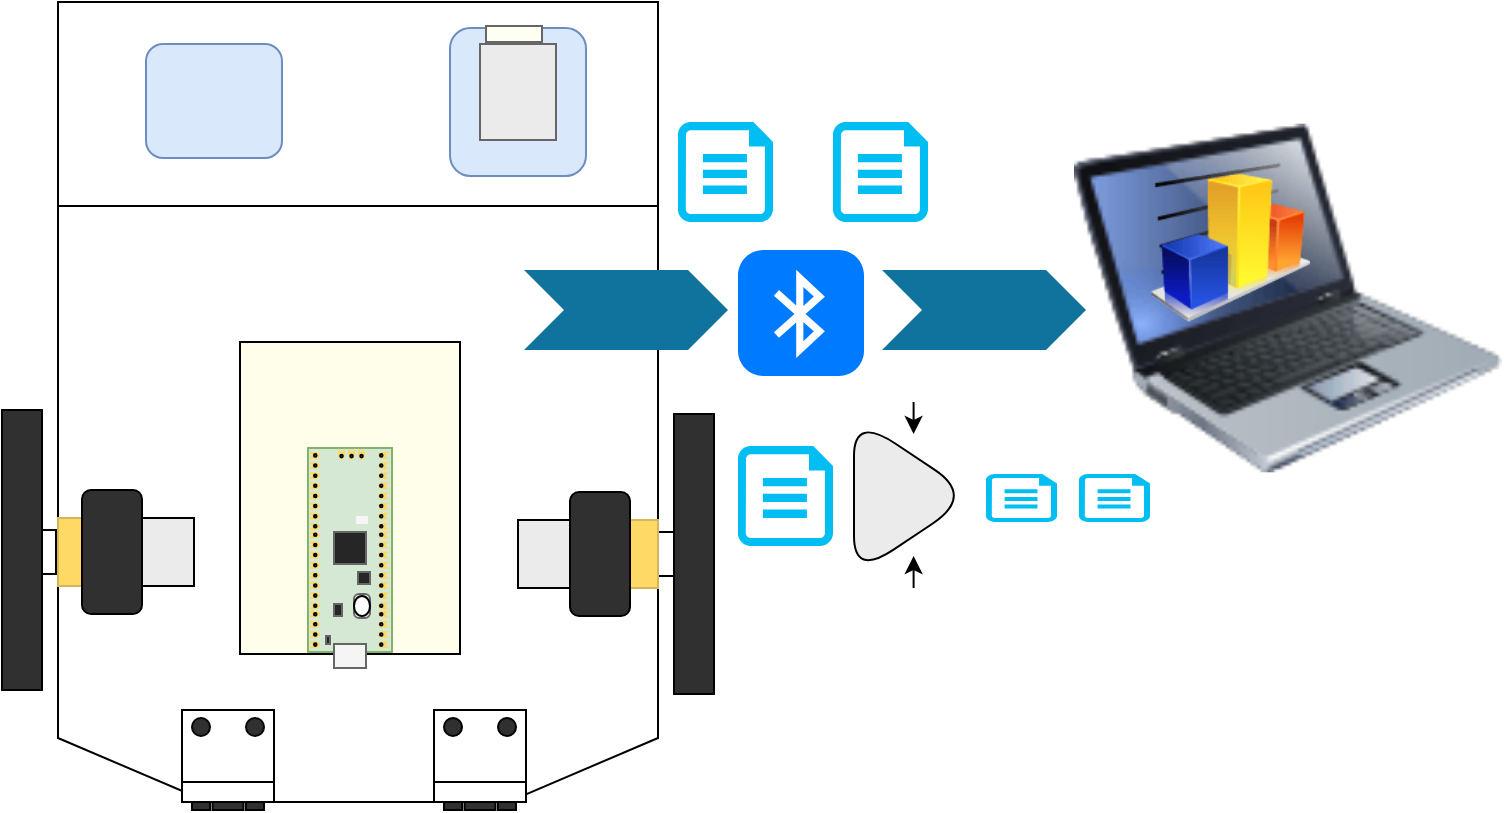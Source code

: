 <mxfile version="14.6.13" type="device"><diagram id="sT-3LZy_kY_JI6zMyxwn" name="Page-1"><mxGraphModel dx="1092" dy="983" grid="1" gridSize="10" guides="1" tooltips="1" connect="1" arrows="1" fold="1" page="1" pageScale="1" pageWidth="827" pageHeight="1169" math="0" shadow="0"><root><mxCell id="0"/><mxCell id="1" parent="0"/><mxCell id="1Crw5OABmUgFxvK7xLCm-779" value="" style="rounded=0;whiteSpace=wrap;html=1;" parent="1" vertex="1"><mxGeometry x="388" y="855" width="10" height="22" as="geometry"/></mxCell><mxCell id="1Crw5OABmUgFxvK7xLCm-780" value="" style="rounded=0;whiteSpace=wrap;html=1;" parent="1" vertex="1"><mxGeometry x="77" y="854" width="10" height="22" as="geometry"/></mxCell><mxCell id="1Crw5OABmUgFxvK7xLCm-11" value="" style="verticalLabelPosition=bottom;verticalAlign=top;html=1;shape=mxgraph.basic.polygon;polyCoords=[[0.25,0],[0.75,0],[1,0],[1,0.92],[0.75,1],[0.25,1],[0,0.92],[0,0]];polyline=0;" parent="1" vertex="1"><mxGeometry x="88" y="590" width="300" height="400" as="geometry"/></mxCell><mxCell id="1Crw5OABmUgFxvK7xLCm-775" value="" style="rounded=0;whiteSpace=wrap;html=1;fillColor=#EBEBEB;" parent="1" vertex="1"><mxGeometry x="318" y="849" width="52" height="34" as="geometry"/></mxCell><mxCell id="1Crw5OABmUgFxvK7xLCm-776" value="" style="rounded=0;whiteSpace=wrap;html=1;strokeColor=#d6b656;fillColor=#FFD966;" parent="1" vertex="1"><mxGeometry x="372" y="849" width="16" height="34" as="geometry"/></mxCell><mxCell id="1Crw5OABmUgFxvK7xLCm-777" value="" style="rounded=1;whiteSpace=wrap;html=1;fillColor=#303030;" parent="1" vertex="1"><mxGeometry x="344" y="835" width="30" height="62" as="geometry"/></mxCell><mxCell id="1Crw5OABmUgFxvK7xLCm-742" value="" style="rounded=0;whiteSpace=wrap;html=1;" parent="1" vertex="1"><mxGeometry x="88" y="590" width="300" height="102" as="geometry"/></mxCell><mxCell id="1Crw5OABmUgFxvK7xLCm-549" value="" style="rounded=0;whiteSpace=wrap;html=1;fillColor=#FFFEEB;" parent="1" vertex="1"><mxGeometry x="179" y="760" width="110" height="156" as="geometry"/></mxCell><mxCell id="1Crw5OABmUgFxvK7xLCm-550" value="" style="group" parent="1" vertex="1" connectable="0"><mxGeometry x="213" y="813" width="42" height="110.001" as="geometry"/></mxCell><mxCell id="1Crw5OABmUgFxvK7xLCm-551" value="" style="rounded=0;whiteSpace=wrap;html=1;direction=south;fillColor=#d5e8d4;strokeColor=#82b366;" parent="1Crw5OABmUgFxvK7xLCm-550" vertex="1"><mxGeometry y="0.001" width="42" height="102" as="geometry"/></mxCell><mxCell id="1Crw5OABmUgFxvK7xLCm-552" value="" style="rounded=0;whiteSpace=wrap;html=1;direction=south;fillColor=#f5f5f5;strokeColor=#666666;fontColor=#333333;" parent="1Crw5OABmUgFxvK7xLCm-550" vertex="1"><mxGeometry x="13" y="98.001" width="16" height="12" as="geometry"/></mxCell><mxCell id="1Crw5OABmUgFxvK7xLCm-553" value="" style="rounded=0;whiteSpace=wrap;html=1;direction=south;strokeColor=#666666;fontColor=#333333;fillColor=#262626;" parent="1Crw5OABmUgFxvK7xLCm-550" vertex="1"><mxGeometry x="13" y="42.001" width="16" height="16" as="geometry"/></mxCell><mxCell id="1Crw5OABmUgFxvK7xLCm-554" value="" style="rounded=1;whiteSpace=wrap;html=1;direction=south;fillColor=#f5f5f5;strokeColor=#666666;fontColor=#333333;arcSize=32;" parent="1Crw5OABmUgFxvK7xLCm-550" vertex="1"><mxGeometry x="23" y="73.001" width="8" height="12" as="geometry"/></mxCell><mxCell id="1Crw5OABmUgFxvK7xLCm-555" value="" style="ellipse;whiteSpace=wrap;html=1;rounded=1;fillColor=#ffffff;" parent="1Crw5OABmUgFxvK7xLCm-550" vertex="1"><mxGeometry x="23" y="74.001" width="8" height="10" as="geometry"/></mxCell><mxCell id="1Crw5OABmUgFxvK7xLCm-556" value="" style="group" parent="1Crw5OABmUgFxvK7xLCm-550" vertex="1" connectable="0"><mxGeometry x="35" y="2.001" width="6" height="98" as="geometry"/></mxCell><mxCell id="1Crw5OABmUgFxvK7xLCm-557" value="" style="group" parent="1Crw5OABmUgFxvK7xLCm-556" vertex="1" connectable="0"><mxGeometry width="6" height="3.379" as="geometry"/></mxCell><mxCell id="1Crw5OABmUgFxvK7xLCm-558" value="" style="group" parent="1Crw5OABmUgFxvK7xLCm-557" vertex="1" connectable="0"><mxGeometry width="6" height="3.379" as="geometry"/></mxCell><mxCell id="1Crw5OABmUgFxvK7xLCm-559" value="" style="shape=dataStorage;whiteSpace=wrap;html=1;fixedSize=1;rounded=1;size=2;strokeColor=none;fillColor=#FFD966;" parent="1Crw5OABmUgFxvK7xLCm-558" vertex="1"><mxGeometry width="6" height="3.379" as="geometry"/></mxCell><mxCell id="1Crw5OABmUgFxvK7xLCm-560" value="" style="ellipse;whiteSpace=wrap;html=1;aspect=fixed;rounded=1;fillColor=#FFD966;" parent="1Crw5OABmUgFxvK7xLCm-558" vertex="1"><mxGeometry x="1" y="1.056" width="1.267" height="1.267" as="geometry"/></mxCell><mxCell id="1Crw5OABmUgFxvK7xLCm-561" value="" style="group" parent="1Crw5OABmUgFxvK7xLCm-556" vertex="1" connectable="0"><mxGeometry y="5.069" width="6" height="3.379" as="geometry"/></mxCell><mxCell id="1Crw5OABmUgFxvK7xLCm-562" value="" style="group" parent="1Crw5OABmUgFxvK7xLCm-561" vertex="1" connectable="0"><mxGeometry width="6" height="3.379" as="geometry"/></mxCell><mxCell id="1Crw5OABmUgFxvK7xLCm-563" value="" style="shape=dataStorage;whiteSpace=wrap;html=1;fixedSize=1;rounded=1;size=2;strokeColor=none;fillColor=#FFD966;" parent="1Crw5OABmUgFxvK7xLCm-562" vertex="1"><mxGeometry width="6" height="3.379" as="geometry"/></mxCell><mxCell id="1Crw5OABmUgFxvK7xLCm-564" value="" style="ellipse;whiteSpace=wrap;html=1;aspect=fixed;rounded=1;fillColor=#FFD966;" parent="1Crw5OABmUgFxvK7xLCm-562" vertex="1"><mxGeometry x="1" y="1.056" width="1.267" height="1.267" as="geometry"/></mxCell><mxCell id="1Crw5OABmUgFxvK7xLCm-565" value="" style="group" parent="1Crw5OABmUgFxvK7xLCm-556" vertex="1" connectable="0"><mxGeometry y="10.138" width="6" height="3.379" as="geometry"/></mxCell><mxCell id="1Crw5OABmUgFxvK7xLCm-566" value="" style="group" parent="1Crw5OABmUgFxvK7xLCm-565" vertex="1" connectable="0"><mxGeometry width="6" height="3.379" as="geometry"/></mxCell><mxCell id="1Crw5OABmUgFxvK7xLCm-567" value="" style="shape=dataStorage;whiteSpace=wrap;html=1;fixedSize=1;rounded=1;size=2;strokeColor=none;fillColor=#FFD966;" parent="1Crw5OABmUgFxvK7xLCm-566" vertex="1"><mxGeometry width="6" height="3.379" as="geometry"/></mxCell><mxCell id="1Crw5OABmUgFxvK7xLCm-568" value="" style="ellipse;whiteSpace=wrap;html=1;aspect=fixed;rounded=1;fillColor=#FFD966;" parent="1Crw5OABmUgFxvK7xLCm-566" vertex="1"><mxGeometry x="1" y="1.056" width="1.267" height="1.267" as="geometry"/></mxCell><mxCell id="1Crw5OABmUgFxvK7xLCm-569" value="" style="group" parent="1Crw5OABmUgFxvK7xLCm-556" vertex="1" connectable="0"><mxGeometry y="15.207" width="6" height="3.379" as="geometry"/></mxCell><mxCell id="1Crw5OABmUgFxvK7xLCm-570" value="" style="group" parent="1Crw5OABmUgFxvK7xLCm-569" vertex="1" connectable="0"><mxGeometry width="6" height="3.379" as="geometry"/></mxCell><mxCell id="1Crw5OABmUgFxvK7xLCm-571" value="" style="shape=dataStorage;whiteSpace=wrap;html=1;fixedSize=1;rounded=1;size=2;strokeColor=none;fillColor=#FFD966;" parent="1Crw5OABmUgFxvK7xLCm-570" vertex="1"><mxGeometry width="6" height="3.379" as="geometry"/></mxCell><mxCell id="1Crw5OABmUgFxvK7xLCm-572" value="" style="ellipse;whiteSpace=wrap;html=1;aspect=fixed;rounded=1;fillColor=#FFD966;" parent="1Crw5OABmUgFxvK7xLCm-570" vertex="1"><mxGeometry x="1" y="1.056" width="1.267" height="1.267" as="geometry"/></mxCell><mxCell id="1Crw5OABmUgFxvK7xLCm-573" value="" style="group" parent="1Crw5OABmUgFxvK7xLCm-556" vertex="1" connectable="0"><mxGeometry y="20.276" width="6" height="3.379" as="geometry"/></mxCell><mxCell id="1Crw5OABmUgFxvK7xLCm-574" value="" style="group" parent="1Crw5OABmUgFxvK7xLCm-573" vertex="1" connectable="0"><mxGeometry width="6" height="3.379" as="geometry"/></mxCell><mxCell id="1Crw5OABmUgFxvK7xLCm-575" value="" style="shape=dataStorage;whiteSpace=wrap;html=1;fixedSize=1;rounded=1;size=2;strokeColor=none;fillColor=#FFD966;" parent="1Crw5OABmUgFxvK7xLCm-574" vertex="1"><mxGeometry width="6" height="3.379" as="geometry"/></mxCell><mxCell id="1Crw5OABmUgFxvK7xLCm-576" value="" style="ellipse;whiteSpace=wrap;html=1;aspect=fixed;rounded=1;fillColor=#FFD966;" parent="1Crw5OABmUgFxvK7xLCm-574" vertex="1"><mxGeometry x="1" y="1.056" width="1.267" height="1.267" as="geometry"/></mxCell><mxCell id="1Crw5OABmUgFxvK7xLCm-577" value="" style="group" parent="1Crw5OABmUgFxvK7xLCm-556" vertex="1" connectable="0"><mxGeometry y="25.345" width="6" height="3.379" as="geometry"/></mxCell><mxCell id="1Crw5OABmUgFxvK7xLCm-578" value="" style="group" parent="1Crw5OABmUgFxvK7xLCm-577" vertex="1" connectable="0"><mxGeometry width="6" height="3.379" as="geometry"/></mxCell><mxCell id="1Crw5OABmUgFxvK7xLCm-579" value="" style="shape=dataStorage;whiteSpace=wrap;html=1;fixedSize=1;rounded=1;size=2;strokeColor=none;fillColor=#FFD966;" parent="1Crw5OABmUgFxvK7xLCm-578" vertex="1"><mxGeometry width="6" height="3.379" as="geometry"/></mxCell><mxCell id="1Crw5OABmUgFxvK7xLCm-580" value="" style="ellipse;whiteSpace=wrap;html=1;aspect=fixed;rounded=1;fillColor=#FFD966;" parent="1Crw5OABmUgFxvK7xLCm-578" vertex="1"><mxGeometry x="1" y="1.056" width="1.267" height="1.267" as="geometry"/></mxCell><mxCell id="1Crw5OABmUgFxvK7xLCm-581" value="" style="group" parent="1Crw5OABmUgFxvK7xLCm-556" vertex="1" connectable="0"><mxGeometry y="30.414" width="6" height="3.379" as="geometry"/></mxCell><mxCell id="1Crw5OABmUgFxvK7xLCm-582" value="" style="group" parent="1Crw5OABmUgFxvK7xLCm-581" vertex="1" connectable="0"><mxGeometry width="6" height="3.379" as="geometry"/></mxCell><mxCell id="1Crw5OABmUgFxvK7xLCm-583" value="" style="shape=dataStorage;whiteSpace=wrap;html=1;fixedSize=1;rounded=1;size=2;strokeColor=none;fillColor=#FFD966;" parent="1Crw5OABmUgFxvK7xLCm-582" vertex="1"><mxGeometry width="6" height="3.379" as="geometry"/></mxCell><mxCell id="1Crw5OABmUgFxvK7xLCm-584" value="" style="ellipse;whiteSpace=wrap;html=1;aspect=fixed;rounded=1;fillColor=#FFD966;" parent="1Crw5OABmUgFxvK7xLCm-582" vertex="1"><mxGeometry x="1" y="1.056" width="1.267" height="1.267" as="geometry"/></mxCell><mxCell id="1Crw5OABmUgFxvK7xLCm-585" value="" style="group" parent="1Crw5OABmUgFxvK7xLCm-556" vertex="1" connectable="0"><mxGeometry y="35.483" width="6" height="3.379" as="geometry"/></mxCell><mxCell id="1Crw5OABmUgFxvK7xLCm-586" value="" style="group" parent="1Crw5OABmUgFxvK7xLCm-585" vertex="1" connectable="0"><mxGeometry width="6" height="3.379" as="geometry"/></mxCell><mxCell id="1Crw5OABmUgFxvK7xLCm-587" value="" style="shape=dataStorage;whiteSpace=wrap;html=1;fixedSize=1;rounded=1;size=2;strokeColor=none;fillColor=#FFD966;" parent="1Crw5OABmUgFxvK7xLCm-586" vertex="1"><mxGeometry width="6" height="3.379" as="geometry"/></mxCell><mxCell id="1Crw5OABmUgFxvK7xLCm-588" value="" style="ellipse;whiteSpace=wrap;html=1;aspect=fixed;rounded=1;fillColor=#FFD966;" parent="1Crw5OABmUgFxvK7xLCm-586" vertex="1"><mxGeometry x="1" y="1.056" width="1.267" height="1.267" as="geometry"/></mxCell><mxCell id="1Crw5OABmUgFxvK7xLCm-589" value="" style="group" parent="1Crw5OABmUgFxvK7xLCm-556" vertex="1" connectable="0"><mxGeometry y="39.707" width="6" height="3.379" as="geometry"/></mxCell><mxCell id="1Crw5OABmUgFxvK7xLCm-590" value="" style="group" parent="1Crw5OABmUgFxvK7xLCm-589" vertex="1" connectable="0"><mxGeometry width="6" height="3.379" as="geometry"/></mxCell><mxCell id="1Crw5OABmUgFxvK7xLCm-591" value="" style="shape=dataStorage;whiteSpace=wrap;html=1;fixedSize=1;rounded=1;size=2;strokeColor=none;fillColor=#FFD966;" parent="1Crw5OABmUgFxvK7xLCm-590" vertex="1"><mxGeometry width="6" height="3.379" as="geometry"/></mxCell><mxCell id="1Crw5OABmUgFxvK7xLCm-592" value="" style="ellipse;whiteSpace=wrap;html=1;aspect=fixed;rounded=1;fillColor=#FFD966;" parent="1Crw5OABmUgFxvK7xLCm-590" vertex="1"><mxGeometry x="1" y="1.056" width="1.267" height="1.267" as="geometry"/></mxCell><mxCell id="1Crw5OABmUgFxvK7xLCm-593" value="" style="group" parent="1Crw5OABmUgFxvK7xLCm-556" vertex="1" connectable="0"><mxGeometry y="44.776" width="6" height="3.379" as="geometry"/></mxCell><mxCell id="1Crw5OABmUgFxvK7xLCm-594" value="" style="group" parent="1Crw5OABmUgFxvK7xLCm-593" vertex="1" connectable="0"><mxGeometry width="6" height="3.379" as="geometry"/></mxCell><mxCell id="1Crw5OABmUgFxvK7xLCm-595" value="" style="shape=dataStorage;whiteSpace=wrap;html=1;fixedSize=1;rounded=1;size=2;strokeColor=none;fillColor=#FFD966;" parent="1Crw5OABmUgFxvK7xLCm-594" vertex="1"><mxGeometry width="6" height="3.379" as="geometry"/></mxCell><mxCell id="1Crw5OABmUgFxvK7xLCm-596" value="" style="ellipse;whiteSpace=wrap;html=1;aspect=fixed;rounded=1;fillColor=#FFD966;" parent="1Crw5OABmUgFxvK7xLCm-594" vertex="1"><mxGeometry x="1" y="1.056" width="1.267" height="1.267" as="geometry"/></mxCell><mxCell id="1Crw5OABmUgFxvK7xLCm-597" value="" style="group" parent="1Crw5OABmUgFxvK7xLCm-556" vertex="1" connectable="0"><mxGeometry y="49.845" width="6" height="3.379" as="geometry"/></mxCell><mxCell id="1Crw5OABmUgFxvK7xLCm-598" value="" style="group" parent="1Crw5OABmUgFxvK7xLCm-597" vertex="1" connectable="0"><mxGeometry width="6" height="3.379" as="geometry"/></mxCell><mxCell id="1Crw5OABmUgFxvK7xLCm-599" value="" style="shape=dataStorage;whiteSpace=wrap;html=1;fixedSize=1;rounded=1;size=2;strokeColor=none;fillColor=#FFD966;" parent="1Crw5OABmUgFxvK7xLCm-598" vertex="1"><mxGeometry width="6" height="3.379" as="geometry"/></mxCell><mxCell id="1Crw5OABmUgFxvK7xLCm-600" value="" style="ellipse;whiteSpace=wrap;html=1;aspect=fixed;rounded=1;fillColor=#FFD966;" parent="1Crw5OABmUgFxvK7xLCm-598" vertex="1"><mxGeometry x="1" y="1.056" width="1.267" height="1.267" as="geometry"/></mxCell><mxCell id="1Crw5OABmUgFxvK7xLCm-601" value="" style="group" parent="1Crw5OABmUgFxvK7xLCm-556" vertex="1" connectable="0"><mxGeometry y="54.914" width="6" height="3.379" as="geometry"/></mxCell><mxCell id="1Crw5OABmUgFxvK7xLCm-602" value="" style="group" parent="1Crw5OABmUgFxvK7xLCm-601" vertex="1" connectable="0"><mxGeometry width="6" height="3.379" as="geometry"/></mxCell><mxCell id="1Crw5OABmUgFxvK7xLCm-603" value="" style="shape=dataStorage;whiteSpace=wrap;html=1;fixedSize=1;rounded=1;size=2;strokeColor=none;fillColor=#FFD966;" parent="1Crw5OABmUgFxvK7xLCm-602" vertex="1"><mxGeometry width="6" height="3.379" as="geometry"/></mxCell><mxCell id="1Crw5OABmUgFxvK7xLCm-604" value="" style="ellipse;whiteSpace=wrap;html=1;aspect=fixed;rounded=1;fillColor=#FFD966;" parent="1Crw5OABmUgFxvK7xLCm-602" vertex="1"><mxGeometry x="1" y="1.056" width="1.267" height="1.267" as="geometry"/></mxCell><mxCell id="1Crw5OABmUgFxvK7xLCm-605" value="" style="group" parent="1Crw5OABmUgFxvK7xLCm-556" vertex="1" connectable="0"><mxGeometry y="59.983" width="6" height="3.379" as="geometry"/></mxCell><mxCell id="1Crw5OABmUgFxvK7xLCm-606" value="" style="group" parent="1Crw5OABmUgFxvK7xLCm-605" vertex="1" connectable="0"><mxGeometry width="6" height="3.379" as="geometry"/></mxCell><mxCell id="1Crw5OABmUgFxvK7xLCm-607" value="" style="shape=dataStorage;whiteSpace=wrap;html=1;fixedSize=1;rounded=1;size=2;strokeColor=none;fillColor=#FFD966;" parent="1Crw5OABmUgFxvK7xLCm-606" vertex="1"><mxGeometry width="6" height="3.379" as="geometry"/></mxCell><mxCell id="1Crw5OABmUgFxvK7xLCm-608" value="" style="ellipse;whiteSpace=wrap;html=1;aspect=fixed;rounded=1;fillColor=#FFD966;" parent="1Crw5OABmUgFxvK7xLCm-606" vertex="1"><mxGeometry x="1" y="1.056" width="1.267" height="1.267" as="geometry"/></mxCell><mxCell id="1Crw5OABmUgFxvK7xLCm-609" value="" style="group" parent="1Crw5OABmUgFxvK7xLCm-556" vertex="1" connectable="0"><mxGeometry y="65.052" width="6" height="3.379" as="geometry"/></mxCell><mxCell id="1Crw5OABmUgFxvK7xLCm-610" value="" style="group" parent="1Crw5OABmUgFxvK7xLCm-609" vertex="1" connectable="0"><mxGeometry width="6" height="3.379" as="geometry"/></mxCell><mxCell id="1Crw5OABmUgFxvK7xLCm-611" value="" style="shape=dataStorage;whiteSpace=wrap;html=1;fixedSize=1;rounded=1;size=2;strokeColor=none;fillColor=#FFD966;" parent="1Crw5OABmUgFxvK7xLCm-610" vertex="1"><mxGeometry width="6" height="3.379" as="geometry"/></mxCell><mxCell id="1Crw5OABmUgFxvK7xLCm-612" value="" style="ellipse;whiteSpace=wrap;html=1;aspect=fixed;rounded=1;fillColor=#FFD966;" parent="1Crw5OABmUgFxvK7xLCm-610" vertex="1"><mxGeometry x="1" y="1.056" width="1.267" height="1.267" as="geometry"/></mxCell><mxCell id="1Crw5OABmUgFxvK7xLCm-613" value="" style="group" parent="1Crw5OABmUgFxvK7xLCm-556" vertex="1" connectable="0"><mxGeometry y="70.121" width="6" height="3.379" as="geometry"/></mxCell><mxCell id="1Crw5OABmUgFxvK7xLCm-614" value="" style="group" parent="1Crw5OABmUgFxvK7xLCm-613" vertex="1" connectable="0"><mxGeometry width="6" height="3.379" as="geometry"/></mxCell><mxCell id="1Crw5OABmUgFxvK7xLCm-615" value="" style="shape=dataStorage;whiteSpace=wrap;html=1;fixedSize=1;rounded=1;size=2;strokeColor=none;fillColor=#FFD966;" parent="1Crw5OABmUgFxvK7xLCm-614" vertex="1"><mxGeometry width="6" height="3.379" as="geometry"/></mxCell><mxCell id="1Crw5OABmUgFxvK7xLCm-616" value="" style="ellipse;whiteSpace=wrap;html=1;aspect=fixed;rounded=1;fillColor=#FFD966;" parent="1Crw5OABmUgFxvK7xLCm-614" vertex="1"><mxGeometry x="1" y="1.056" width="1.267" height="1.267" as="geometry"/></mxCell><mxCell id="1Crw5OABmUgFxvK7xLCm-617" value="" style="group" parent="1Crw5OABmUgFxvK7xLCm-556" vertex="1" connectable="0"><mxGeometry y="75.19" width="6" height="3.379" as="geometry"/></mxCell><mxCell id="1Crw5OABmUgFxvK7xLCm-618" value="" style="group" parent="1Crw5OABmUgFxvK7xLCm-617" vertex="1" connectable="0"><mxGeometry width="6" height="3.379" as="geometry"/></mxCell><mxCell id="1Crw5OABmUgFxvK7xLCm-619" value="" style="shape=dataStorage;whiteSpace=wrap;html=1;fixedSize=1;rounded=1;size=2;strokeColor=none;fillColor=#FFD966;" parent="1Crw5OABmUgFxvK7xLCm-618" vertex="1"><mxGeometry width="6" height="3.379" as="geometry"/></mxCell><mxCell id="1Crw5OABmUgFxvK7xLCm-620" value="" style="ellipse;whiteSpace=wrap;html=1;aspect=fixed;rounded=1;fillColor=#FFD966;" parent="1Crw5OABmUgFxvK7xLCm-618" vertex="1"><mxGeometry x="1" y="1.056" width="1.267" height="1.267" as="geometry"/></mxCell><mxCell id="1Crw5OABmUgFxvK7xLCm-621" value="" style="group" parent="1Crw5OABmUgFxvK7xLCm-556" vertex="1" connectable="0"><mxGeometry y="79.414" width="6" height="3.379" as="geometry"/></mxCell><mxCell id="1Crw5OABmUgFxvK7xLCm-622" value="" style="group" parent="1Crw5OABmUgFxvK7xLCm-621" vertex="1" connectable="0"><mxGeometry width="6" height="3.379" as="geometry"/></mxCell><mxCell id="1Crw5OABmUgFxvK7xLCm-623" value="" style="shape=dataStorage;whiteSpace=wrap;html=1;fixedSize=1;rounded=1;size=2;strokeColor=none;fillColor=#FFD966;" parent="1Crw5OABmUgFxvK7xLCm-622" vertex="1"><mxGeometry width="6" height="3.379" as="geometry"/></mxCell><mxCell id="1Crw5OABmUgFxvK7xLCm-624" value="" style="ellipse;whiteSpace=wrap;html=1;aspect=fixed;rounded=1;fillColor=#FFD966;" parent="1Crw5OABmUgFxvK7xLCm-622" vertex="1"><mxGeometry x="1" y="1.056" width="1.267" height="1.267" as="geometry"/></mxCell><mxCell id="1Crw5OABmUgFxvK7xLCm-625" value="" style="group" parent="1Crw5OABmUgFxvK7xLCm-556" vertex="1" connectable="0"><mxGeometry y="84.483" width="6" height="3.379" as="geometry"/></mxCell><mxCell id="1Crw5OABmUgFxvK7xLCm-626" value="" style="group" parent="1Crw5OABmUgFxvK7xLCm-625" vertex="1" connectable="0"><mxGeometry width="6" height="3.379" as="geometry"/></mxCell><mxCell id="1Crw5OABmUgFxvK7xLCm-627" value="" style="shape=dataStorage;whiteSpace=wrap;html=1;fixedSize=1;rounded=1;size=2;strokeColor=none;fillColor=#FFD966;" parent="1Crw5OABmUgFxvK7xLCm-626" vertex="1"><mxGeometry width="6" height="3.379" as="geometry"/></mxCell><mxCell id="1Crw5OABmUgFxvK7xLCm-628" value="" style="ellipse;whiteSpace=wrap;html=1;aspect=fixed;rounded=1;fillColor=#FFD966;" parent="1Crw5OABmUgFxvK7xLCm-626" vertex="1"><mxGeometry x="1" y="1.056" width="1.267" height="1.267" as="geometry"/></mxCell><mxCell id="1Crw5OABmUgFxvK7xLCm-629" value="" style="group" parent="1Crw5OABmUgFxvK7xLCm-556" vertex="1" connectable="0"><mxGeometry y="89.552" width="6" height="3.379" as="geometry"/></mxCell><mxCell id="1Crw5OABmUgFxvK7xLCm-630" value="" style="group" parent="1Crw5OABmUgFxvK7xLCm-629" vertex="1" connectable="0"><mxGeometry width="6" height="3.379" as="geometry"/></mxCell><mxCell id="1Crw5OABmUgFxvK7xLCm-631" value="" style="shape=dataStorage;whiteSpace=wrap;html=1;fixedSize=1;rounded=1;size=2;strokeColor=none;fillColor=#FFD966;" parent="1Crw5OABmUgFxvK7xLCm-630" vertex="1"><mxGeometry width="6" height="3.379" as="geometry"/></mxCell><mxCell id="1Crw5OABmUgFxvK7xLCm-632" value="" style="ellipse;whiteSpace=wrap;html=1;aspect=fixed;rounded=1;fillColor=#FFD966;" parent="1Crw5OABmUgFxvK7xLCm-630" vertex="1"><mxGeometry x="1" y="1.056" width="1.267" height="1.267" as="geometry"/></mxCell><mxCell id="1Crw5OABmUgFxvK7xLCm-633" value="" style="group" parent="1Crw5OABmUgFxvK7xLCm-556" vertex="1" connectable="0"><mxGeometry y="94.621" width="6" height="3.379" as="geometry"/></mxCell><mxCell id="1Crw5OABmUgFxvK7xLCm-634" value="" style="group" parent="1Crw5OABmUgFxvK7xLCm-633" vertex="1" connectable="0"><mxGeometry width="6" height="3.379" as="geometry"/></mxCell><mxCell id="1Crw5OABmUgFxvK7xLCm-635" value="" style="shape=dataStorage;whiteSpace=wrap;html=1;fixedSize=1;rounded=1;size=2;strokeColor=none;fillColor=#FFD966;" parent="1Crw5OABmUgFxvK7xLCm-634" vertex="1"><mxGeometry width="6" height="3.379" as="geometry"/></mxCell><mxCell id="1Crw5OABmUgFxvK7xLCm-636" value="" style="ellipse;whiteSpace=wrap;html=1;aspect=fixed;rounded=1;fillColor=#FFD966;" parent="1Crw5OABmUgFxvK7xLCm-634" vertex="1"><mxGeometry x="1" y="1.056" width="1.267" height="1.267" as="geometry"/></mxCell><mxCell id="1Crw5OABmUgFxvK7xLCm-637" value="" style="group;flipH=1;" parent="1Crw5OABmUgFxvK7xLCm-550" vertex="1" connectable="0"><mxGeometry y="2.001" width="6" height="98" as="geometry"/></mxCell><mxCell id="1Crw5OABmUgFxvK7xLCm-638" value="" style="group;flipH=1;" parent="1Crw5OABmUgFxvK7xLCm-637" vertex="1" connectable="0"><mxGeometry width="6" height="3.379" as="geometry"/></mxCell><mxCell id="1Crw5OABmUgFxvK7xLCm-639" value="" style="group;flipH=1;" parent="1Crw5OABmUgFxvK7xLCm-638" vertex="1" connectable="0"><mxGeometry width="6" height="3.379" as="geometry"/></mxCell><mxCell id="1Crw5OABmUgFxvK7xLCm-640" value="" style="shape=dataStorage;whiteSpace=wrap;html=1;fixedSize=1;rounded=1;size=2;strokeColor=none;fillColor=#FFD966;flipH=1;" parent="1Crw5OABmUgFxvK7xLCm-639" vertex="1"><mxGeometry width="6" height="3.379" as="geometry"/></mxCell><mxCell id="1Crw5OABmUgFxvK7xLCm-641" value="" style="ellipse;whiteSpace=wrap;html=1;aspect=fixed;rounded=1;fillColor=#FFD966;flipH=1;" parent="1Crw5OABmUgFxvK7xLCm-639" vertex="1"><mxGeometry x="3" y="1.056" width="1.267" height="1.267" as="geometry"/></mxCell><mxCell id="1Crw5OABmUgFxvK7xLCm-642" value="" style="group;flipH=1;" parent="1Crw5OABmUgFxvK7xLCm-637" vertex="1" connectable="0"><mxGeometry y="5.069" width="6" height="3.379" as="geometry"/></mxCell><mxCell id="1Crw5OABmUgFxvK7xLCm-643" value="" style="group;flipH=1;" parent="1Crw5OABmUgFxvK7xLCm-642" vertex="1" connectable="0"><mxGeometry width="6" height="3.379" as="geometry"/></mxCell><mxCell id="1Crw5OABmUgFxvK7xLCm-644" value="" style="shape=dataStorage;whiteSpace=wrap;html=1;fixedSize=1;rounded=1;size=2;strokeColor=none;fillColor=#FFD966;flipH=1;" parent="1Crw5OABmUgFxvK7xLCm-643" vertex="1"><mxGeometry width="6" height="3.379" as="geometry"/></mxCell><mxCell id="1Crw5OABmUgFxvK7xLCm-645" value="" style="ellipse;whiteSpace=wrap;html=1;aspect=fixed;rounded=1;fillColor=#FFD966;flipH=1;" parent="1Crw5OABmUgFxvK7xLCm-643" vertex="1"><mxGeometry x="3" y="1.056" width="1.267" height="1.267" as="geometry"/></mxCell><mxCell id="1Crw5OABmUgFxvK7xLCm-646" value="" style="group;flipH=1;" parent="1Crw5OABmUgFxvK7xLCm-637" vertex="1" connectable="0"><mxGeometry y="10.138" width="6" height="3.379" as="geometry"/></mxCell><mxCell id="1Crw5OABmUgFxvK7xLCm-647" value="" style="group;flipH=1;" parent="1Crw5OABmUgFxvK7xLCm-646" vertex="1" connectable="0"><mxGeometry width="6" height="3.379" as="geometry"/></mxCell><mxCell id="1Crw5OABmUgFxvK7xLCm-648" value="" style="shape=dataStorage;whiteSpace=wrap;html=1;fixedSize=1;rounded=1;size=2;strokeColor=none;fillColor=#FFD966;flipH=1;" parent="1Crw5OABmUgFxvK7xLCm-647" vertex="1"><mxGeometry width="6" height="3.379" as="geometry"/></mxCell><mxCell id="1Crw5OABmUgFxvK7xLCm-649" value="" style="ellipse;whiteSpace=wrap;html=1;aspect=fixed;rounded=1;fillColor=#FFD966;flipH=1;" parent="1Crw5OABmUgFxvK7xLCm-647" vertex="1"><mxGeometry x="3" y="1.056" width="1.267" height="1.267" as="geometry"/></mxCell><mxCell id="1Crw5OABmUgFxvK7xLCm-650" value="" style="group;flipH=1;" parent="1Crw5OABmUgFxvK7xLCm-637" vertex="1" connectable="0"><mxGeometry y="15.207" width="6" height="3.379" as="geometry"/></mxCell><mxCell id="1Crw5OABmUgFxvK7xLCm-651" value="" style="group;flipH=1;" parent="1Crw5OABmUgFxvK7xLCm-650" vertex="1" connectable="0"><mxGeometry width="6" height="3.379" as="geometry"/></mxCell><mxCell id="1Crw5OABmUgFxvK7xLCm-652" value="" style="shape=dataStorage;whiteSpace=wrap;html=1;fixedSize=1;rounded=1;size=2;strokeColor=none;fillColor=#FFD966;flipH=1;" parent="1Crw5OABmUgFxvK7xLCm-651" vertex="1"><mxGeometry width="6" height="3.379" as="geometry"/></mxCell><mxCell id="1Crw5OABmUgFxvK7xLCm-653" value="" style="ellipse;whiteSpace=wrap;html=1;aspect=fixed;rounded=1;fillColor=#FFD966;flipH=1;" parent="1Crw5OABmUgFxvK7xLCm-651" vertex="1"><mxGeometry x="3" y="1.056" width="1.267" height="1.267" as="geometry"/></mxCell><mxCell id="1Crw5OABmUgFxvK7xLCm-654" value="" style="group;flipH=1;" parent="1Crw5OABmUgFxvK7xLCm-637" vertex="1" connectable="0"><mxGeometry y="20.276" width="6" height="3.379" as="geometry"/></mxCell><mxCell id="1Crw5OABmUgFxvK7xLCm-655" value="" style="group;flipH=1;" parent="1Crw5OABmUgFxvK7xLCm-654" vertex="1" connectable="0"><mxGeometry width="6" height="3.379" as="geometry"/></mxCell><mxCell id="1Crw5OABmUgFxvK7xLCm-656" value="" style="shape=dataStorage;whiteSpace=wrap;html=1;fixedSize=1;rounded=1;size=2;strokeColor=none;fillColor=#FFD966;flipH=1;" parent="1Crw5OABmUgFxvK7xLCm-655" vertex="1"><mxGeometry width="6" height="3.379" as="geometry"/></mxCell><mxCell id="1Crw5OABmUgFxvK7xLCm-657" value="" style="ellipse;whiteSpace=wrap;html=1;aspect=fixed;rounded=1;fillColor=#FFD966;flipH=1;" parent="1Crw5OABmUgFxvK7xLCm-655" vertex="1"><mxGeometry x="3" y="1.056" width="1.267" height="1.267" as="geometry"/></mxCell><mxCell id="1Crw5OABmUgFxvK7xLCm-658" value="" style="group;flipH=1;" parent="1Crw5OABmUgFxvK7xLCm-637" vertex="1" connectable="0"><mxGeometry y="25.345" width="6" height="3.379" as="geometry"/></mxCell><mxCell id="1Crw5OABmUgFxvK7xLCm-659" value="" style="group;flipH=1;" parent="1Crw5OABmUgFxvK7xLCm-658" vertex="1" connectable="0"><mxGeometry width="6" height="3.379" as="geometry"/></mxCell><mxCell id="1Crw5OABmUgFxvK7xLCm-660" value="" style="shape=dataStorage;whiteSpace=wrap;html=1;fixedSize=1;rounded=1;size=2;strokeColor=none;fillColor=#FFD966;flipH=1;" parent="1Crw5OABmUgFxvK7xLCm-659" vertex="1"><mxGeometry width="6" height="3.379" as="geometry"/></mxCell><mxCell id="1Crw5OABmUgFxvK7xLCm-661" value="" style="ellipse;whiteSpace=wrap;html=1;aspect=fixed;rounded=1;fillColor=#FFD966;flipH=1;" parent="1Crw5OABmUgFxvK7xLCm-659" vertex="1"><mxGeometry x="3" y="1.056" width="1.267" height="1.267" as="geometry"/></mxCell><mxCell id="1Crw5OABmUgFxvK7xLCm-662" value="" style="group;flipH=1;" parent="1Crw5OABmUgFxvK7xLCm-637" vertex="1" connectable="0"><mxGeometry y="30.414" width="6" height="3.379" as="geometry"/></mxCell><mxCell id="1Crw5OABmUgFxvK7xLCm-663" value="" style="group;flipH=1;" parent="1Crw5OABmUgFxvK7xLCm-662" vertex="1" connectable="0"><mxGeometry width="6" height="3.379" as="geometry"/></mxCell><mxCell id="1Crw5OABmUgFxvK7xLCm-664" value="" style="shape=dataStorage;whiteSpace=wrap;html=1;fixedSize=1;rounded=1;size=2;strokeColor=none;fillColor=#FFD966;flipH=1;" parent="1Crw5OABmUgFxvK7xLCm-663" vertex="1"><mxGeometry width="6" height="3.379" as="geometry"/></mxCell><mxCell id="1Crw5OABmUgFxvK7xLCm-665" value="" style="ellipse;whiteSpace=wrap;html=1;aspect=fixed;rounded=1;fillColor=#FFD966;flipH=1;" parent="1Crw5OABmUgFxvK7xLCm-663" vertex="1"><mxGeometry x="3" y="1.056" width="1.267" height="1.267" as="geometry"/></mxCell><mxCell id="1Crw5OABmUgFxvK7xLCm-666" value="" style="group;flipH=1;" parent="1Crw5OABmUgFxvK7xLCm-637" vertex="1" connectable="0"><mxGeometry y="35.483" width="6" height="3.379" as="geometry"/></mxCell><mxCell id="1Crw5OABmUgFxvK7xLCm-667" value="" style="group;flipH=1;" parent="1Crw5OABmUgFxvK7xLCm-666" vertex="1" connectable="0"><mxGeometry width="6" height="3.379" as="geometry"/></mxCell><mxCell id="1Crw5OABmUgFxvK7xLCm-668" value="" style="shape=dataStorage;whiteSpace=wrap;html=1;fixedSize=1;rounded=1;size=2;strokeColor=none;fillColor=#FFD966;flipH=1;" parent="1Crw5OABmUgFxvK7xLCm-667" vertex="1"><mxGeometry width="6" height="3.379" as="geometry"/></mxCell><mxCell id="1Crw5OABmUgFxvK7xLCm-669" value="" style="ellipse;whiteSpace=wrap;html=1;aspect=fixed;rounded=1;fillColor=#FFD966;flipH=1;" parent="1Crw5OABmUgFxvK7xLCm-667" vertex="1"><mxGeometry x="3" y="1.056" width="1.267" height="1.267" as="geometry"/></mxCell><mxCell id="1Crw5OABmUgFxvK7xLCm-670" value="" style="group;flipH=1;" parent="1Crw5OABmUgFxvK7xLCm-637" vertex="1" connectable="0"><mxGeometry y="39.707" width="6" height="3.379" as="geometry"/></mxCell><mxCell id="1Crw5OABmUgFxvK7xLCm-671" value="" style="group;flipH=1;" parent="1Crw5OABmUgFxvK7xLCm-670" vertex="1" connectable="0"><mxGeometry width="6" height="3.379" as="geometry"/></mxCell><mxCell id="1Crw5OABmUgFxvK7xLCm-672" value="" style="shape=dataStorage;whiteSpace=wrap;html=1;fixedSize=1;rounded=1;size=2;strokeColor=none;fillColor=#FFD966;flipH=1;" parent="1Crw5OABmUgFxvK7xLCm-671" vertex="1"><mxGeometry width="6" height="3.379" as="geometry"/></mxCell><mxCell id="1Crw5OABmUgFxvK7xLCm-673" value="" style="ellipse;whiteSpace=wrap;html=1;aspect=fixed;rounded=1;fillColor=#FFD966;flipH=1;" parent="1Crw5OABmUgFxvK7xLCm-671" vertex="1"><mxGeometry x="3" y="1.056" width="1.267" height="1.267" as="geometry"/></mxCell><mxCell id="1Crw5OABmUgFxvK7xLCm-674" value="" style="group;flipH=1;" parent="1Crw5OABmUgFxvK7xLCm-637" vertex="1" connectable="0"><mxGeometry y="44.776" width="6" height="3.379" as="geometry"/></mxCell><mxCell id="1Crw5OABmUgFxvK7xLCm-675" value="" style="group;flipH=1;" parent="1Crw5OABmUgFxvK7xLCm-674" vertex="1" connectable="0"><mxGeometry width="6" height="3.379" as="geometry"/></mxCell><mxCell id="1Crw5OABmUgFxvK7xLCm-676" value="" style="shape=dataStorage;whiteSpace=wrap;html=1;fixedSize=1;rounded=1;size=2;strokeColor=none;fillColor=#FFD966;flipH=1;" parent="1Crw5OABmUgFxvK7xLCm-675" vertex="1"><mxGeometry width="6" height="3.379" as="geometry"/></mxCell><mxCell id="1Crw5OABmUgFxvK7xLCm-677" value="" style="ellipse;whiteSpace=wrap;html=1;aspect=fixed;rounded=1;fillColor=#FFD966;flipH=1;" parent="1Crw5OABmUgFxvK7xLCm-675" vertex="1"><mxGeometry x="3" y="1.056" width="1.267" height="1.267" as="geometry"/></mxCell><mxCell id="1Crw5OABmUgFxvK7xLCm-678" value="" style="group;flipH=1;" parent="1Crw5OABmUgFxvK7xLCm-637" vertex="1" connectable="0"><mxGeometry y="49.845" width="6" height="3.379" as="geometry"/></mxCell><mxCell id="1Crw5OABmUgFxvK7xLCm-679" value="" style="group;flipH=1;" parent="1Crw5OABmUgFxvK7xLCm-678" vertex="1" connectable="0"><mxGeometry width="6" height="3.379" as="geometry"/></mxCell><mxCell id="1Crw5OABmUgFxvK7xLCm-680" value="" style="shape=dataStorage;whiteSpace=wrap;html=1;fixedSize=1;rounded=1;size=2;strokeColor=none;fillColor=#FFD966;flipH=1;" parent="1Crw5OABmUgFxvK7xLCm-679" vertex="1"><mxGeometry width="6" height="3.379" as="geometry"/></mxCell><mxCell id="1Crw5OABmUgFxvK7xLCm-681" value="" style="ellipse;whiteSpace=wrap;html=1;aspect=fixed;rounded=1;fillColor=#FFD966;flipH=1;" parent="1Crw5OABmUgFxvK7xLCm-679" vertex="1"><mxGeometry x="3" y="1.056" width="1.267" height="1.267" as="geometry"/></mxCell><mxCell id="1Crw5OABmUgFxvK7xLCm-682" value="" style="group;flipH=1;" parent="1Crw5OABmUgFxvK7xLCm-637" vertex="1" connectable="0"><mxGeometry y="54.914" width="6" height="3.379" as="geometry"/></mxCell><mxCell id="1Crw5OABmUgFxvK7xLCm-683" value="" style="group;flipH=1;" parent="1Crw5OABmUgFxvK7xLCm-682" vertex="1" connectable="0"><mxGeometry width="6" height="3.379" as="geometry"/></mxCell><mxCell id="1Crw5OABmUgFxvK7xLCm-684" value="" style="shape=dataStorage;whiteSpace=wrap;html=1;fixedSize=1;rounded=1;size=2;strokeColor=none;fillColor=#FFD966;flipH=1;" parent="1Crw5OABmUgFxvK7xLCm-683" vertex="1"><mxGeometry width="6" height="3.379" as="geometry"/></mxCell><mxCell id="1Crw5OABmUgFxvK7xLCm-685" value="" style="ellipse;whiteSpace=wrap;html=1;aspect=fixed;rounded=1;fillColor=#FFD966;flipH=1;" parent="1Crw5OABmUgFxvK7xLCm-683" vertex="1"><mxGeometry x="3" y="1.056" width="1.267" height="1.267" as="geometry"/></mxCell><mxCell id="1Crw5OABmUgFxvK7xLCm-686" value="" style="group;flipH=1;" parent="1Crw5OABmUgFxvK7xLCm-637" vertex="1" connectable="0"><mxGeometry y="59.983" width="6" height="3.379" as="geometry"/></mxCell><mxCell id="1Crw5OABmUgFxvK7xLCm-687" value="" style="group;flipH=1;" parent="1Crw5OABmUgFxvK7xLCm-686" vertex="1" connectable="0"><mxGeometry width="6" height="3.379" as="geometry"/></mxCell><mxCell id="1Crw5OABmUgFxvK7xLCm-688" value="" style="shape=dataStorage;whiteSpace=wrap;html=1;fixedSize=1;rounded=1;size=2;strokeColor=none;fillColor=#FFD966;flipH=1;" parent="1Crw5OABmUgFxvK7xLCm-687" vertex="1"><mxGeometry width="6" height="3.379" as="geometry"/></mxCell><mxCell id="1Crw5OABmUgFxvK7xLCm-689" value="" style="ellipse;whiteSpace=wrap;html=1;aspect=fixed;rounded=1;fillColor=#FFD966;flipH=1;" parent="1Crw5OABmUgFxvK7xLCm-687" vertex="1"><mxGeometry x="3" y="1.056" width="1.267" height="1.267" as="geometry"/></mxCell><mxCell id="1Crw5OABmUgFxvK7xLCm-690" value="" style="group;flipH=1;" parent="1Crw5OABmUgFxvK7xLCm-637" vertex="1" connectable="0"><mxGeometry y="65.052" width="6" height="3.379" as="geometry"/></mxCell><mxCell id="1Crw5OABmUgFxvK7xLCm-691" value="" style="group;flipH=1;" parent="1Crw5OABmUgFxvK7xLCm-690" vertex="1" connectable="0"><mxGeometry width="6" height="3.379" as="geometry"/></mxCell><mxCell id="1Crw5OABmUgFxvK7xLCm-692" value="" style="shape=dataStorage;whiteSpace=wrap;html=1;fixedSize=1;rounded=1;size=2;strokeColor=none;fillColor=#FFD966;flipH=1;" parent="1Crw5OABmUgFxvK7xLCm-691" vertex="1"><mxGeometry width="6" height="3.379" as="geometry"/></mxCell><mxCell id="1Crw5OABmUgFxvK7xLCm-693" value="" style="ellipse;whiteSpace=wrap;html=1;aspect=fixed;rounded=1;fillColor=#FFD966;flipH=1;" parent="1Crw5OABmUgFxvK7xLCm-691" vertex="1"><mxGeometry x="3" y="1.056" width="1.267" height="1.267" as="geometry"/></mxCell><mxCell id="1Crw5OABmUgFxvK7xLCm-694" value="" style="group;flipH=1;" parent="1Crw5OABmUgFxvK7xLCm-637" vertex="1" connectable="0"><mxGeometry y="70.121" width="6" height="3.379" as="geometry"/></mxCell><mxCell id="1Crw5OABmUgFxvK7xLCm-695" value="" style="group;flipH=1;" parent="1Crw5OABmUgFxvK7xLCm-694" vertex="1" connectable="0"><mxGeometry width="6" height="3.379" as="geometry"/></mxCell><mxCell id="1Crw5OABmUgFxvK7xLCm-696" value="" style="shape=dataStorage;whiteSpace=wrap;html=1;fixedSize=1;rounded=1;size=2;strokeColor=none;fillColor=#FFD966;flipH=1;" parent="1Crw5OABmUgFxvK7xLCm-695" vertex="1"><mxGeometry width="6" height="3.379" as="geometry"/></mxCell><mxCell id="1Crw5OABmUgFxvK7xLCm-697" value="" style="ellipse;whiteSpace=wrap;html=1;aspect=fixed;rounded=1;fillColor=#FFD966;flipH=1;" parent="1Crw5OABmUgFxvK7xLCm-695" vertex="1"><mxGeometry x="3" y="1.056" width="1.267" height="1.267" as="geometry"/></mxCell><mxCell id="1Crw5OABmUgFxvK7xLCm-698" value="" style="group;flipH=1;" parent="1Crw5OABmUgFxvK7xLCm-637" vertex="1" connectable="0"><mxGeometry y="75.19" width="6" height="3.379" as="geometry"/></mxCell><mxCell id="1Crw5OABmUgFxvK7xLCm-699" value="" style="group;flipH=1;" parent="1Crw5OABmUgFxvK7xLCm-698" vertex="1" connectable="0"><mxGeometry width="6" height="3.379" as="geometry"/></mxCell><mxCell id="1Crw5OABmUgFxvK7xLCm-700" value="" style="shape=dataStorage;whiteSpace=wrap;html=1;fixedSize=1;rounded=1;size=2;strokeColor=none;fillColor=#FFD966;flipH=1;" parent="1Crw5OABmUgFxvK7xLCm-699" vertex="1"><mxGeometry width="6" height="3.379" as="geometry"/></mxCell><mxCell id="1Crw5OABmUgFxvK7xLCm-701" value="" style="ellipse;whiteSpace=wrap;html=1;aspect=fixed;rounded=1;fillColor=#FFD966;flipH=1;" parent="1Crw5OABmUgFxvK7xLCm-699" vertex="1"><mxGeometry x="3" y="1.056" width="1.267" height="1.267" as="geometry"/></mxCell><mxCell id="1Crw5OABmUgFxvK7xLCm-702" value="" style="group;flipH=1;" parent="1Crw5OABmUgFxvK7xLCm-637" vertex="1" connectable="0"><mxGeometry y="79.414" width="6" height="3.379" as="geometry"/></mxCell><mxCell id="1Crw5OABmUgFxvK7xLCm-703" value="" style="group;flipH=1;" parent="1Crw5OABmUgFxvK7xLCm-702" vertex="1" connectable="0"><mxGeometry width="6" height="3.379" as="geometry"/></mxCell><mxCell id="1Crw5OABmUgFxvK7xLCm-704" value="" style="shape=dataStorage;whiteSpace=wrap;html=1;fixedSize=1;rounded=1;size=2;strokeColor=none;fillColor=#FFD966;flipH=1;" parent="1Crw5OABmUgFxvK7xLCm-703" vertex="1"><mxGeometry width="6" height="3.379" as="geometry"/></mxCell><mxCell id="1Crw5OABmUgFxvK7xLCm-705" value="" style="ellipse;whiteSpace=wrap;html=1;aspect=fixed;rounded=1;fillColor=#FFD966;flipH=1;" parent="1Crw5OABmUgFxvK7xLCm-703" vertex="1"><mxGeometry x="3" y="1.056" width="1.267" height="1.267" as="geometry"/></mxCell><mxCell id="1Crw5OABmUgFxvK7xLCm-706" value="" style="group;flipH=1;" parent="1Crw5OABmUgFxvK7xLCm-637" vertex="1" connectable="0"><mxGeometry y="84.483" width="6" height="3.379" as="geometry"/></mxCell><mxCell id="1Crw5OABmUgFxvK7xLCm-707" value="" style="group;flipH=1;" parent="1Crw5OABmUgFxvK7xLCm-706" vertex="1" connectable="0"><mxGeometry width="6" height="3.379" as="geometry"/></mxCell><mxCell id="1Crw5OABmUgFxvK7xLCm-708" value="" style="shape=dataStorage;whiteSpace=wrap;html=1;fixedSize=1;rounded=1;size=2;strokeColor=none;fillColor=#FFD966;flipH=1;" parent="1Crw5OABmUgFxvK7xLCm-707" vertex="1"><mxGeometry width="6" height="3.379" as="geometry"/></mxCell><mxCell id="1Crw5OABmUgFxvK7xLCm-709" value="" style="ellipse;whiteSpace=wrap;html=1;aspect=fixed;rounded=1;fillColor=#FFD966;flipH=1;" parent="1Crw5OABmUgFxvK7xLCm-707" vertex="1"><mxGeometry x="3" y="1.056" width="1.267" height="1.267" as="geometry"/></mxCell><mxCell id="1Crw5OABmUgFxvK7xLCm-710" value="" style="group;flipH=1;" parent="1Crw5OABmUgFxvK7xLCm-637" vertex="1" connectable="0"><mxGeometry y="89.552" width="6" height="3.379" as="geometry"/></mxCell><mxCell id="1Crw5OABmUgFxvK7xLCm-711" value="" style="group;flipH=1;" parent="1Crw5OABmUgFxvK7xLCm-710" vertex="1" connectable="0"><mxGeometry width="6" height="3.379" as="geometry"/></mxCell><mxCell id="1Crw5OABmUgFxvK7xLCm-712" value="" style="shape=dataStorage;whiteSpace=wrap;html=1;fixedSize=1;rounded=1;size=2;strokeColor=none;fillColor=#FFD966;flipH=1;" parent="1Crw5OABmUgFxvK7xLCm-711" vertex="1"><mxGeometry width="6" height="3.379" as="geometry"/></mxCell><mxCell id="1Crw5OABmUgFxvK7xLCm-713" value="" style="ellipse;whiteSpace=wrap;html=1;aspect=fixed;rounded=1;fillColor=#FFD966;flipH=1;" parent="1Crw5OABmUgFxvK7xLCm-711" vertex="1"><mxGeometry x="3" y="1.056" width="1.267" height="1.267" as="geometry"/></mxCell><mxCell id="1Crw5OABmUgFxvK7xLCm-714" value="" style="group;flipH=1;" parent="1Crw5OABmUgFxvK7xLCm-637" vertex="1" connectable="0"><mxGeometry y="94.621" width="6" height="3.379" as="geometry"/></mxCell><mxCell id="1Crw5OABmUgFxvK7xLCm-715" value="" style="group;flipH=1;" parent="1Crw5OABmUgFxvK7xLCm-714" vertex="1" connectable="0"><mxGeometry width="6" height="3.379" as="geometry"/></mxCell><mxCell id="1Crw5OABmUgFxvK7xLCm-716" value="" style="shape=dataStorage;whiteSpace=wrap;html=1;fixedSize=1;rounded=1;size=2;strokeColor=none;fillColor=#FFD966;flipH=1;" parent="1Crw5OABmUgFxvK7xLCm-715" vertex="1"><mxGeometry width="6" height="3.379" as="geometry"/></mxCell><mxCell id="1Crw5OABmUgFxvK7xLCm-717" value="" style="ellipse;whiteSpace=wrap;html=1;aspect=fixed;rounded=1;fillColor=#FFD966;flipH=1;" parent="1Crw5OABmUgFxvK7xLCm-715" vertex="1"><mxGeometry x="3" y="1.056" width="1.267" height="1.267" as="geometry"/></mxCell><mxCell id="1Crw5OABmUgFxvK7xLCm-718" value="" style="group" parent="1Crw5OABmUgFxvK7xLCm-550" vertex="1" connectable="0"><mxGeometry x="15.001" width="13.517" height="6" as="geometry"/></mxCell><mxCell id="1Crw5OABmUgFxvK7xLCm-719" value="" style="group;rotation=-90;" parent="1Crw5OABmUgFxvK7xLCm-718" vertex="1" connectable="0"><mxGeometry x="3.759" y="-3.759" width="6" height="13.517" as="geometry"/></mxCell><mxCell id="1Crw5OABmUgFxvK7xLCm-720" value="" style="group;rotation=-90;" parent="1Crw5OABmUgFxvK7xLCm-719" vertex="1" connectable="0"><mxGeometry x="-5" y="5" width="6" height="3.379" as="geometry"/></mxCell><mxCell id="1Crw5OABmUgFxvK7xLCm-721" value="" style="group;rotation=-90;" parent="1Crw5OABmUgFxvK7xLCm-720" vertex="1" connectable="0"><mxGeometry width="6" height="3.379" as="geometry"/></mxCell><mxCell id="1Crw5OABmUgFxvK7xLCm-722" value="" style="shape=dataStorage;whiteSpace=wrap;html=1;fixedSize=1;rounded=1;size=2;strokeColor=none;fillColor=#FFD966;rotation=-90;" parent="1Crw5OABmUgFxvK7xLCm-721" vertex="1"><mxGeometry width="6" height="3.379" as="geometry"/></mxCell><mxCell id="1Crw5OABmUgFxvK7xLCm-723" value="" style="group;rotation=-90;" parent="1Crw5OABmUgFxvK7xLCm-719" vertex="1" connectable="0"><mxGeometry y="5" width="6" height="3.379" as="geometry"/></mxCell><mxCell id="1Crw5OABmUgFxvK7xLCm-724" value="" style="group;rotation=-90;" parent="1Crw5OABmUgFxvK7xLCm-723" vertex="1" connectable="0"><mxGeometry width="6" height="3.379" as="geometry"/></mxCell><mxCell id="1Crw5OABmUgFxvK7xLCm-725" value="" style="shape=dataStorage;whiteSpace=wrap;html=1;fixedSize=1;rounded=1;size=2;strokeColor=none;fillColor=#FFD966;rotation=-90;" parent="1Crw5OABmUgFxvK7xLCm-724" vertex="1"><mxGeometry width="6" height="3.379" as="geometry"/></mxCell><mxCell id="1Crw5OABmUgFxvK7xLCm-726" value="" style="group;rotation=-90;" parent="1Crw5OABmUgFxvK7xLCm-719" vertex="1" connectable="0"><mxGeometry x="5" y="5" width="6" height="3.379" as="geometry"/></mxCell><mxCell id="1Crw5OABmUgFxvK7xLCm-727" value="" style="group;rotation=-90;" parent="1Crw5OABmUgFxvK7xLCm-726" vertex="1" connectable="0"><mxGeometry width="6" height="3.379" as="geometry"/></mxCell><mxCell id="1Crw5OABmUgFxvK7xLCm-728" value="" style="shape=dataStorage;whiteSpace=wrap;html=1;fixedSize=1;rounded=1;size=2;strokeColor=none;fillColor=#FFD966;rotation=-90;" parent="1Crw5OABmUgFxvK7xLCm-727" vertex="1"><mxGeometry width="6" height="3.379" as="geometry"/></mxCell><mxCell id="1Crw5OABmUgFxvK7xLCm-729" value="" style="ellipse;whiteSpace=wrap;html=1;aspect=fixed;rounded=1;fillColor=#FFD966;rotation=-90;" parent="1Crw5OABmUgFxvK7xLCm-718" vertex="1"><mxGeometry x="1.129" y="3.421" width="1.267" height="1.267" as="geometry"/></mxCell><mxCell id="1Crw5OABmUgFxvK7xLCm-730" value="" style="ellipse;whiteSpace=wrap;html=1;aspect=fixed;rounded=1;fillColor=#FFD966;rotation=-90;" parent="1Crw5OABmUgFxvK7xLCm-718" vertex="1"><mxGeometry x="6.129" y="3.421" width="1.267" height="1.267" as="geometry"/></mxCell><mxCell id="1Crw5OABmUgFxvK7xLCm-731" value="" style="ellipse;whiteSpace=wrap;html=1;aspect=fixed;rounded=1;fillColor=#FFD966;rotation=-90;" parent="1Crw5OABmUgFxvK7xLCm-718" vertex="1"><mxGeometry x="11.129" y="3.421" width="1.267" height="1.267" as="geometry"/></mxCell><mxCell id="1Crw5OABmUgFxvK7xLCm-732" value="" style="rounded=0;whiteSpace=wrap;html=1;direction=south;strokeColor=#666666;fontColor=#333333;fillColor=#262626;" parent="1Crw5OABmUgFxvK7xLCm-550" vertex="1"><mxGeometry x="25" y="62.001" width="6" height="6" as="geometry"/></mxCell><mxCell id="1Crw5OABmUgFxvK7xLCm-733" value="" style="rounded=0;whiteSpace=wrap;html=1;direction=south;strokeColor=#666666;fontColor=#333333;fillColor=#262626;" parent="1Crw5OABmUgFxvK7xLCm-550" vertex="1"><mxGeometry x="13" y="78.001" width="4" height="6" as="geometry"/></mxCell><mxCell id="1Crw5OABmUgFxvK7xLCm-734" value="" style="rounded=0;whiteSpace=wrap;html=1;direction=south;fontColor=#333333;fillColor=#f5f5f5;strokeColor=none;" parent="1Crw5OABmUgFxvK7xLCm-550" vertex="1"><mxGeometry x="24" y="34.001" width="6" height="4" as="geometry"/></mxCell><mxCell id="1Crw5OABmUgFxvK7xLCm-735" value="" style="rounded=0;whiteSpace=wrap;html=1;direction=south;strokeColor=#666666;fontColor=#333333;fillColor=#262626;" parent="1Crw5OABmUgFxvK7xLCm-550" vertex="1"><mxGeometry x="9" y="94.001" width="2" height="4" as="geometry"/></mxCell><mxCell id="1Crw5OABmUgFxvK7xLCm-736" value="" style="rounded=0;whiteSpace=wrap;html=1;fillColor=#303030;" parent="1" vertex="1"><mxGeometry x="396" y="796" width="20" height="140" as="geometry"/></mxCell><mxCell id="1Crw5OABmUgFxvK7xLCm-738" value="" style="rounded=1;whiteSpace=wrap;html=1;fillColor=#dae8fc;strokeColor=#6c8ebf;" parent="1" vertex="1"><mxGeometry x="284" y="603" width="68" height="74" as="geometry"/></mxCell><mxCell id="1Crw5OABmUgFxvK7xLCm-739" value="" style="rounded=0;whiteSpace=wrap;html=1;strokeColor=#666666;fontColor=#333333;fillColor=#EBEBEB;" parent="1" vertex="1"><mxGeometry x="299" y="611" width="38" height="48" as="geometry"/></mxCell><mxCell id="1Crw5OABmUgFxvK7xLCm-741" value="" style="rounded=0;whiteSpace=wrap;html=1;strokeColor=#666666;fontColor=#333333;fillColor=#FEFFF2;" parent="1" vertex="1"><mxGeometry x="302" y="602" width="28" height="8" as="geometry"/></mxCell><mxCell id="1Crw5OABmUgFxvK7xLCm-745" value="" style="image;html=1;image=img/lib/clip_art/computers/Laptop_128x128.png;rounded=1;fillColor=#EBEBEB;" parent="1" vertex="1"><mxGeometry x="596" y="636" width="214" height="204" as="geometry"/></mxCell><mxCell id="1Crw5OABmUgFxvK7xLCm-747" value="" style="html=1;strokeWidth=1;shadow=0;dashed=0;shape=mxgraph.ios7.misc.bluetooth;fillColor=#007AFF;strokeColor=none;buttonText=;strokeColor2=#222222;fontColor=#222222;fontSize=8;verticalLabelPosition=bottom;verticalAlign=top;align=center;rounded=1;" parent="1" vertex="1"><mxGeometry x="428" y="714" width="63" height="63" as="geometry"/></mxCell><mxCell id="1Crw5OABmUgFxvK7xLCm-762" value="" style="html=1;shape=mxgraph.infographic.ribbonSimple;notch1=20;notch2=20;fillColor=#10739E;strokeColor=none;align=center;verticalAlign=middle;fontColor=#ffffff;fontSize=14;fontStyle=1;rounded=1;" parent="1" vertex="1"><mxGeometry x="321" y="724" width="102" height="40" as="geometry"/></mxCell><mxCell id="1Crw5OABmUgFxvK7xLCm-763" value="" style="html=1;shape=mxgraph.infographic.ribbonSimple;notch1=20;notch2=20;fillColor=#10739E;strokeColor=none;align=center;verticalAlign=middle;fontColor=#ffffff;fontSize=14;fontStyle=1;rounded=1;" parent="1" vertex="1"><mxGeometry x="500" y="724" width="102" height="40" as="geometry"/></mxCell><mxCell id="1Crw5OABmUgFxvK7xLCm-764" value="" style="image;html=1;image=img/lib/clip_art/finance/Graph_128x128.png;rounded=1;fillColor=#EBEBEB;" parent="1" vertex="1"><mxGeometry x="634" y="670" width="80" height="80" as="geometry"/></mxCell><mxCell id="1Crw5OABmUgFxvK7xLCm-765" value="" style="verticalLabelPosition=bottom;html=1;verticalAlign=top;align=center;strokeColor=none;fillColor=#00BEF2;shape=mxgraph.azure.file;pointerEvents=1;rounded=1;" parent="1" vertex="1"><mxGeometry x="398" y="650" width="47.5" height="50" as="geometry"/></mxCell><mxCell id="1Crw5OABmUgFxvK7xLCm-766" value="" style="verticalLabelPosition=bottom;html=1;verticalAlign=top;align=center;strokeColor=none;fillColor=#00BEF2;shape=mxgraph.azure.file;pointerEvents=1;rounded=1;" parent="1" vertex="1"><mxGeometry x="475.5" y="650" width="47.5" height="50" as="geometry"/></mxCell><mxCell id="1Crw5OABmUgFxvK7xLCm-767" value="" style="triangle;whiteSpace=wrap;html=1;rounded=1;fillColor=#EBEBEB;arcSize=50;" parent="1" vertex="1"><mxGeometry x="486" y="797" width="60" height="80" as="geometry"/></mxCell><mxCell id="1Crw5OABmUgFxvK7xLCm-768" value="" style="verticalLabelPosition=bottom;html=1;verticalAlign=top;align=center;strokeColor=none;fillColor=#00BEF2;shape=mxgraph.azure.file;pointerEvents=1;rounded=1;" parent="1" vertex="1"><mxGeometry x="428" y="812" width="47.5" height="50" as="geometry"/></mxCell><mxCell id="1Crw5OABmUgFxvK7xLCm-769" value="" style="verticalLabelPosition=bottom;html=1;verticalAlign=top;align=center;strokeColor=none;fillColor=#00BEF2;shape=mxgraph.azure.file;pointerEvents=1;rounded=1;" parent="1" vertex="1"><mxGeometry x="552" y="826" width="35.5" height="24" as="geometry"/></mxCell><mxCell id="1Crw5OABmUgFxvK7xLCm-770" value="" style="verticalLabelPosition=bottom;html=1;verticalAlign=top;align=center;strokeColor=none;fillColor=#00BEF2;shape=mxgraph.azure.file;pointerEvents=1;rounded=1;" parent="1" vertex="1"><mxGeometry x="598.5" y="826" width="35.5" height="24" as="geometry"/></mxCell><mxCell id="1Crw5OABmUgFxvK7xLCm-771" value="" style="rounded=1;whiteSpace=wrap;html=1;fillColor=#dae8fc;strokeColor=#6c8ebf;" parent="1" vertex="1"><mxGeometry x="132" y="611" width="68" height="57" as="geometry"/></mxCell><mxCell id="1Crw5OABmUgFxvK7xLCm-772" value="" style="rounded=0;whiteSpace=wrap;html=1;fillColor=#EBEBEB;rotation=-180;" parent="1" vertex="1"><mxGeometry x="104" y="848" width="52" height="34" as="geometry"/></mxCell><mxCell id="1Crw5OABmUgFxvK7xLCm-774" value="" style="rounded=0;whiteSpace=wrap;html=1;strokeColor=#d6b656;fillColor=#FFD966;rotation=-180;" parent="1" vertex="1"><mxGeometry x="88" y="848" width="16" height="34" as="geometry"/></mxCell><mxCell id="1Crw5OABmUgFxvK7xLCm-737" value="" style="rounded=0;whiteSpace=wrap;html=1;fillColor=#303030;" parent="1" vertex="1"><mxGeometry x="60" y="794" width="20" height="140" as="geometry"/></mxCell><mxCell id="1Crw5OABmUgFxvK7xLCm-773" value="" style="rounded=1;whiteSpace=wrap;html=1;fillColor=#303030;rotation=-180;" parent="1" vertex="1"><mxGeometry x="100" y="834" width="30" height="62" as="geometry"/></mxCell><mxCell id="1Crw5OABmUgFxvK7xLCm-791" value="" style="group" parent="1" vertex="1" connectable="0"><mxGeometry x="276" y="944" width="46" height="50" as="geometry"/></mxCell><mxCell id="1Crw5OABmUgFxvK7xLCm-792" value="" style="rounded=0;whiteSpace=wrap;html=1;" parent="1Crw5OABmUgFxvK7xLCm-791" vertex="1"><mxGeometry width="46" height="36" as="geometry"/></mxCell><mxCell id="1Crw5OABmUgFxvK7xLCm-793" value="" style="rounded=0;whiteSpace=wrap;html=1;" parent="1Crw5OABmUgFxvK7xLCm-791" vertex="1"><mxGeometry y="36" width="46" height="10" as="geometry"/></mxCell><mxCell id="1Crw5OABmUgFxvK7xLCm-794" value="" style="ellipse;whiteSpace=wrap;html=1;aspect=fixed;rounded=1;fillColor=#303030;" parent="1Crw5OABmUgFxvK7xLCm-791" vertex="1"><mxGeometry x="32" y="4" width="9" height="9" as="geometry"/></mxCell><mxCell id="1Crw5OABmUgFxvK7xLCm-795" value="" style="ellipse;whiteSpace=wrap;html=1;aspect=fixed;rounded=1;fillColor=#303030;" parent="1Crw5OABmUgFxvK7xLCm-791" vertex="1"><mxGeometry x="5" y="4" width="9" height="9" as="geometry"/></mxCell><mxCell id="1Crw5OABmUgFxvK7xLCm-796" value="" style="rounded=0;whiteSpace=wrap;html=1;fillColor=#303030;" parent="1Crw5OABmUgFxvK7xLCm-791" vertex="1"><mxGeometry x="5" y="46" width="9" height="4" as="geometry"/></mxCell><mxCell id="1Crw5OABmUgFxvK7xLCm-797" value="" style="rounded=0;whiteSpace=wrap;html=1;fillColor=#303030;" parent="1Crw5OABmUgFxvK7xLCm-791" vertex="1"><mxGeometry x="32" y="46" width="9" height="4" as="geometry"/></mxCell><mxCell id="1Crw5OABmUgFxvK7xLCm-798" value="" style="rounded=0;whiteSpace=wrap;html=1;fillColor=#303030;" parent="1Crw5OABmUgFxvK7xLCm-791" vertex="1"><mxGeometry x="15.25" y="46" width="15.5" height="4" as="geometry"/></mxCell><mxCell id="1Crw5OABmUgFxvK7xLCm-799" value="" style="group" parent="1" vertex="1" connectable="0"><mxGeometry x="150" y="944" width="46" height="50" as="geometry"/></mxCell><mxCell id="1Crw5OABmUgFxvK7xLCm-800" value="" style="rounded=0;whiteSpace=wrap;html=1;" parent="1Crw5OABmUgFxvK7xLCm-799" vertex="1"><mxGeometry width="46" height="36" as="geometry"/></mxCell><mxCell id="1Crw5OABmUgFxvK7xLCm-801" value="" style="rounded=0;whiteSpace=wrap;html=1;" parent="1Crw5OABmUgFxvK7xLCm-799" vertex="1"><mxGeometry y="36" width="46" height="10" as="geometry"/></mxCell><mxCell id="1Crw5OABmUgFxvK7xLCm-802" value="" style="ellipse;whiteSpace=wrap;html=1;aspect=fixed;rounded=1;fillColor=#303030;" parent="1Crw5OABmUgFxvK7xLCm-799" vertex="1"><mxGeometry x="32" y="4" width="9" height="9" as="geometry"/></mxCell><mxCell id="1Crw5OABmUgFxvK7xLCm-803" value="" style="ellipse;whiteSpace=wrap;html=1;aspect=fixed;rounded=1;fillColor=#303030;" parent="1Crw5OABmUgFxvK7xLCm-799" vertex="1"><mxGeometry x="5" y="4" width="9" height="9" as="geometry"/></mxCell><mxCell id="1Crw5OABmUgFxvK7xLCm-804" value="" style="rounded=0;whiteSpace=wrap;html=1;fillColor=#303030;" parent="1Crw5OABmUgFxvK7xLCm-799" vertex="1"><mxGeometry x="5" y="46" width="9" height="4" as="geometry"/></mxCell><mxCell id="1Crw5OABmUgFxvK7xLCm-805" value="" style="rounded=0;whiteSpace=wrap;html=1;fillColor=#303030;" parent="1Crw5OABmUgFxvK7xLCm-799" vertex="1"><mxGeometry x="32" y="46" width="9" height="4" as="geometry"/></mxCell><mxCell id="1Crw5OABmUgFxvK7xLCm-806" value="" style="rounded=0;whiteSpace=wrap;html=1;fillColor=#303030;" parent="1Crw5OABmUgFxvK7xLCm-799" vertex="1"><mxGeometry x="15.25" y="46" width="15.5" height="4" as="geometry"/></mxCell><mxCell id="1Crw5OABmUgFxvK7xLCm-809" value="" style="endArrow=classic;html=1;" parent="1" edge="1"><mxGeometry width="50" height="50" relative="1" as="geometry"><mxPoint x="515.8" y="883" as="sourcePoint"/><mxPoint x="515.8" y="867" as="targetPoint"/></mxGeometry></mxCell><mxCell id="1Crw5OABmUgFxvK7xLCm-810" value="" style="endArrow=classic;html=1;" parent="1" edge="1"><mxGeometry width="50" height="50" relative="1" as="geometry"><mxPoint x="515.8" y="790" as="sourcePoint"/><mxPoint x="515.8" y="806" as="targetPoint"/></mxGeometry></mxCell></root></mxGraphModel></diagram></mxfile>